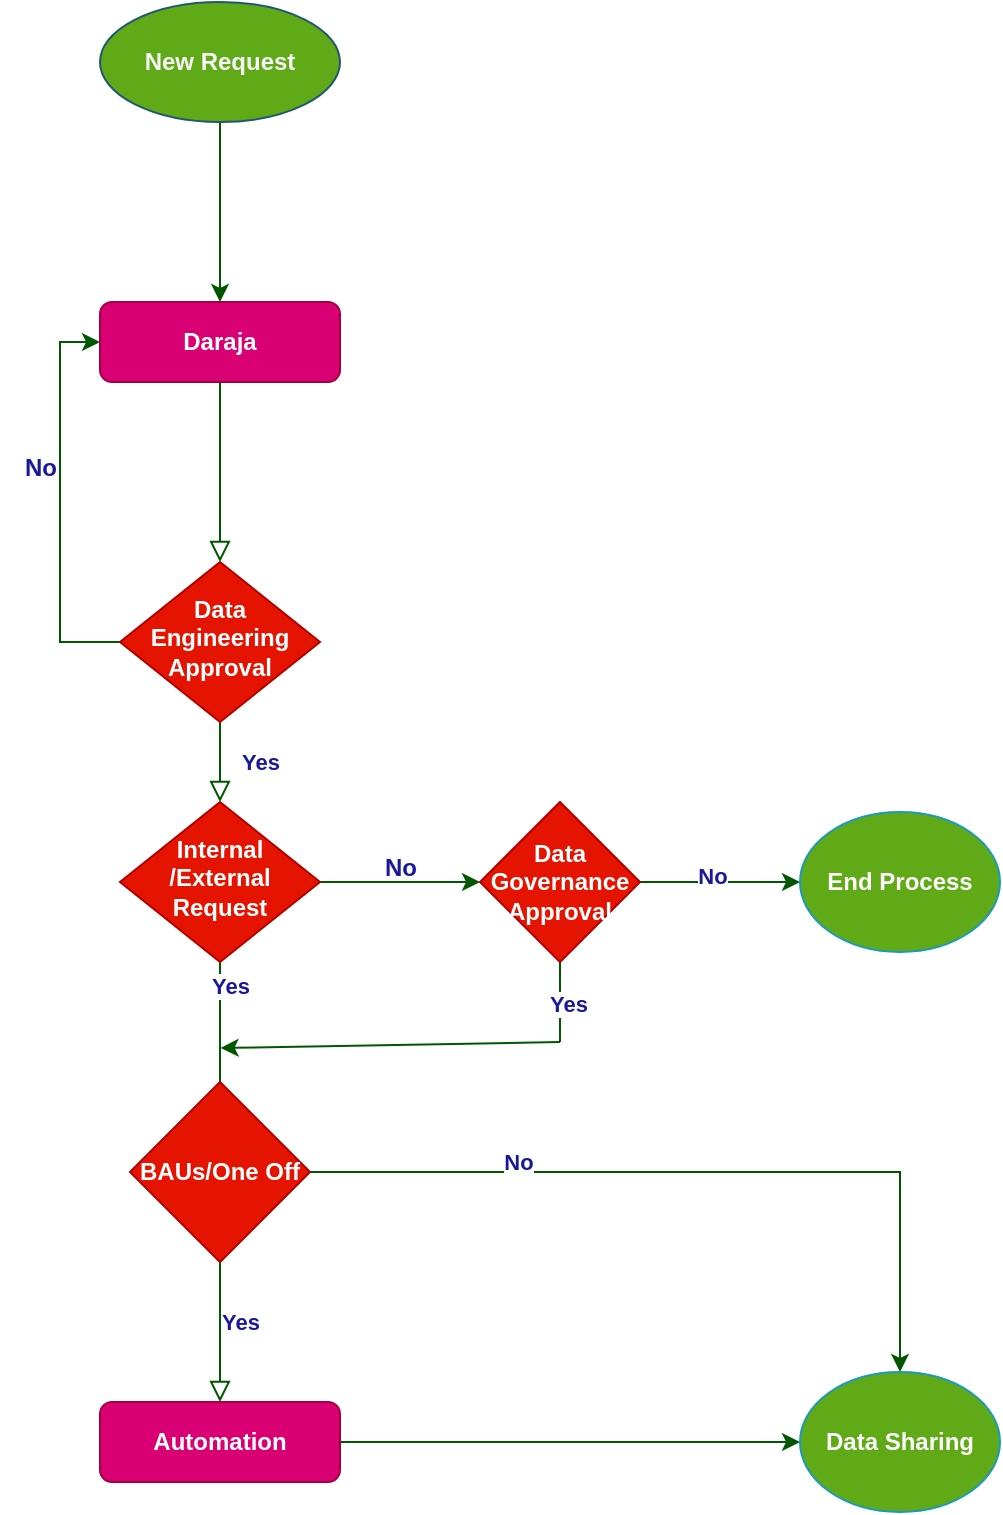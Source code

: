 <mxfile version="24.0.2" type="github">
  <diagram id="C5RBs43oDa-KdzZeNtuy" name="Page-1">
    <mxGraphModel dx="793" dy="1618" grid="1" gridSize="10" guides="1" tooltips="1" connect="1" arrows="1" fold="1" page="1" pageScale="1" pageWidth="827" pageHeight="1169" math="0" shadow="0">
      <root>
        <mxCell id="WIyWlLk6GJQsqaUBKTNV-0" />
        <mxCell id="WIyWlLk6GJQsqaUBKTNV-1" parent="WIyWlLk6GJQsqaUBKTNV-0" />
        <mxCell id="WIyWlLk6GJQsqaUBKTNV-2" value="" style="rounded=0;html=1;jettySize=auto;orthogonalLoop=1;fontSize=11;endArrow=block;endFill=0;endSize=8;strokeWidth=1;shadow=0;labelBackgroundColor=none;edgeStyle=orthogonalEdgeStyle;fillColor=#008a00;strokeColor=#005700;fontStyle=1" parent="WIyWlLk6GJQsqaUBKTNV-1" source="WIyWlLk6GJQsqaUBKTNV-3" target="WIyWlLk6GJQsqaUBKTNV-6" edge="1">
          <mxGeometry relative="1" as="geometry" />
        </mxCell>
        <mxCell id="WIyWlLk6GJQsqaUBKTNV-3" value="Daraja" style="rounded=1;whiteSpace=wrap;html=1;fontSize=12;glass=0;strokeWidth=1;shadow=0;fillColor=#d80073;strokeColor=#A50040;fontStyle=1;fontColor=#ffffff;" parent="WIyWlLk6GJQsqaUBKTNV-1" vertex="1">
          <mxGeometry x="160" y="40" width="120" height="40" as="geometry" />
        </mxCell>
        <mxCell id="WIyWlLk6GJQsqaUBKTNV-4" value="Yes" style="rounded=0;html=1;jettySize=auto;orthogonalLoop=1;fontSize=11;endArrow=block;endFill=0;endSize=8;strokeWidth=1;shadow=0;labelBackgroundColor=none;edgeStyle=orthogonalEdgeStyle;fillColor=#008a00;strokeColor=#005700;fontColor=#1b199a;fontStyle=1" parent="WIyWlLk6GJQsqaUBKTNV-1" source="WIyWlLk6GJQsqaUBKTNV-6" target="WIyWlLk6GJQsqaUBKTNV-10" edge="1">
          <mxGeometry y="20" relative="1" as="geometry">
            <mxPoint as="offset" />
          </mxGeometry>
        </mxCell>
        <mxCell id="ntP3CwPW7mdWMY8AtCwh-8" style="edgeStyle=orthogonalEdgeStyle;rounded=0;orthogonalLoop=1;jettySize=auto;html=1;exitX=0;exitY=0.5;exitDx=0;exitDy=0;entryX=0;entryY=0.5;entryDx=0;entryDy=0;fillColor=#008a00;strokeColor=#005700;" parent="WIyWlLk6GJQsqaUBKTNV-1" source="WIyWlLk6GJQsqaUBKTNV-6" target="WIyWlLk6GJQsqaUBKTNV-3" edge="1">
          <mxGeometry relative="1" as="geometry" />
        </mxCell>
        <mxCell id="WIyWlLk6GJQsqaUBKTNV-6" value="Data Engineering Approval" style="rhombus;whiteSpace=wrap;html=1;shadow=0;fontFamily=Helvetica;fontSize=12;align=center;strokeWidth=1;spacing=6;spacingTop=-4;fillColor=#e51400;strokeColor=#B20000;fontStyle=1;fontColor=#ffffff;" parent="WIyWlLk6GJQsqaUBKTNV-1" vertex="1">
          <mxGeometry x="170" y="170" width="100" height="80" as="geometry" />
        </mxCell>
        <mxCell id="WIyWlLk6GJQsqaUBKTNV-8" value="Yes" style="rounded=0;html=1;jettySize=auto;orthogonalLoop=1;fontSize=11;endArrow=block;endFill=0;endSize=8;strokeWidth=1;shadow=0;labelBackgroundColor=none;edgeStyle=orthogonalEdgeStyle;fillColor=#008a00;strokeColor=#005700;fontColor=#1b199a;fontStyle=1" parent="WIyWlLk6GJQsqaUBKTNV-1" source="WIyWlLk6GJQsqaUBKTNV-10" target="WIyWlLk6GJQsqaUBKTNV-11" edge="1">
          <mxGeometry x="0.636" y="10" relative="1" as="geometry">
            <mxPoint as="offset" />
          </mxGeometry>
        </mxCell>
        <mxCell id="gKt4IAQthAY80cSpaoCK-21" value="Yes" style="edgeLabel;html=1;align=center;verticalAlign=middle;resizable=0;points=[];fontColor=#1b199a;fontStyle=1" vertex="1" connectable="0" parent="WIyWlLk6GJQsqaUBKTNV-8">
          <mxGeometry x="-0.891" y="5" relative="1" as="geometry">
            <mxPoint as="offset" />
          </mxGeometry>
        </mxCell>
        <mxCell id="gKt4IAQthAY80cSpaoCK-0" style="edgeStyle=orthogonalEdgeStyle;rounded=0;orthogonalLoop=1;jettySize=auto;html=1;entryX=0;entryY=0.5;entryDx=0;entryDy=0;fillColor=#008a00;strokeColor=#005700;" edge="1" parent="WIyWlLk6GJQsqaUBKTNV-1" source="WIyWlLk6GJQsqaUBKTNV-10" target="ntP3CwPW7mdWMY8AtCwh-1">
          <mxGeometry relative="1" as="geometry" />
        </mxCell>
        <mxCell id="WIyWlLk6GJQsqaUBKTNV-10" value="Internal /External Request" style="rhombus;whiteSpace=wrap;html=1;shadow=0;fontFamily=Helvetica;fontSize=12;align=center;strokeWidth=1;spacing=6;spacingTop=-4;fillColor=#e51400;strokeColor=#B20000;fontStyle=1;fontColor=#ffffff;" parent="WIyWlLk6GJQsqaUBKTNV-1" vertex="1">
          <mxGeometry x="170" y="290" width="100" height="80" as="geometry" />
        </mxCell>
        <mxCell id="gKt4IAQthAY80cSpaoCK-4" style="edgeStyle=orthogonalEdgeStyle;rounded=0;orthogonalLoop=1;jettySize=auto;html=1;fillColor=#008a00;strokeColor=#005700;entryX=0;entryY=0.5;entryDx=0;entryDy=0;" edge="1" parent="WIyWlLk6GJQsqaUBKTNV-1" source="WIyWlLk6GJQsqaUBKTNV-11" target="gKt4IAQthAY80cSpaoCK-7">
          <mxGeometry relative="1" as="geometry">
            <mxPoint x="460" y="610" as="targetPoint" />
          </mxGeometry>
        </mxCell>
        <mxCell id="WIyWlLk6GJQsqaUBKTNV-11" value="Automation" style="rounded=1;whiteSpace=wrap;html=1;fontSize=12;glass=0;strokeWidth=1;shadow=0;fillColor=#d80073;strokeColor=#A50040;fontStyle=1;fontColor=#ffffff;" parent="WIyWlLk6GJQsqaUBKTNV-1" vertex="1">
          <mxGeometry x="160" y="590" width="120" height="40" as="geometry" />
        </mxCell>
        <mxCell id="gKt4IAQthAY80cSpaoCK-26" style="edgeStyle=orthogonalEdgeStyle;rounded=0;orthogonalLoop=1;jettySize=auto;html=1;entryX=0;entryY=0.5;entryDx=0;entryDy=0;fillColor=#008a00;strokeColor=#005700;" edge="1" parent="WIyWlLk6GJQsqaUBKTNV-1" source="ntP3CwPW7mdWMY8AtCwh-1" target="gKt4IAQthAY80cSpaoCK-25">
          <mxGeometry relative="1" as="geometry" />
        </mxCell>
        <mxCell id="gKt4IAQthAY80cSpaoCK-27" value="No" style="edgeLabel;html=1;align=center;verticalAlign=middle;resizable=0;points=[];fontColor=#1b199a;fontStyle=1" vertex="1" connectable="0" parent="gKt4IAQthAY80cSpaoCK-26">
          <mxGeometry x="-0.108" y="3" relative="1" as="geometry">
            <mxPoint as="offset" />
          </mxGeometry>
        </mxCell>
        <mxCell id="ntP3CwPW7mdWMY8AtCwh-1" value="Data Governance Approval" style="rhombus;whiteSpace=wrap;html=1;fillColor=#e51400;strokeColor=#B20000;fontStyle=1;fontColor=#ffffff;" parent="WIyWlLk6GJQsqaUBKTNV-1" vertex="1">
          <mxGeometry x="350" y="290" width="80" height="80" as="geometry" />
        </mxCell>
        <mxCell id="gKt4IAQthAY80cSpaoCK-5" style="edgeStyle=orthogonalEdgeStyle;rounded=0;orthogonalLoop=1;jettySize=auto;html=1;entryX=0.5;entryY=0;entryDx=0;entryDy=0;fillColor=#008a00;strokeColor=#005700;" edge="1" parent="WIyWlLk6GJQsqaUBKTNV-1" source="ntP3CwPW7mdWMY8AtCwh-5" target="gKt4IAQthAY80cSpaoCK-7">
          <mxGeometry relative="1" as="geometry">
            <mxPoint x="520" y="580" as="targetPoint" />
          </mxGeometry>
        </mxCell>
        <mxCell id="gKt4IAQthAY80cSpaoCK-23" value="No" style="edgeLabel;html=1;align=center;verticalAlign=middle;resizable=0;points=[];fontColor=#1b199a;fontStyle=1" vertex="1" connectable="0" parent="gKt4IAQthAY80cSpaoCK-5">
          <mxGeometry x="-0.502" y="-1" relative="1" as="geometry">
            <mxPoint x="5" y="-6" as="offset" />
          </mxGeometry>
        </mxCell>
        <mxCell id="ntP3CwPW7mdWMY8AtCwh-5" value="BAUs/One Off" style="rhombus;whiteSpace=wrap;html=1;fillColor=#e51400;strokeColor=#B20000;fontStyle=1;fontColor=#ffffff;" parent="WIyWlLk6GJQsqaUBKTNV-1" vertex="1">
          <mxGeometry x="175" y="430" width="90" height="90" as="geometry" />
        </mxCell>
        <mxCell id="ntP3CwPW7mdWMY8AtCwh-9" value="No" style="text;html=1;align=center;verticalAlign=middle;resizable=0;points=[];autosize=1;strokeColor=none;fillColor=none;fontColor=#1b199a;fontStyle=1" parent="WIyWlLk6GJQsqaUBKTNV-1" vertex="1">
          <mxGeometry x="110" y="108" width="40" height="30" as="geometry" />
        </mxCell>
        <mxCell id="gKt4IAQthAY80cSpaoCK-7" value="Data Sharing" style="ellipse;whiteSpace=wrap;html=1;fillColor=#60a917;fontColor=#ffffff;strokeColor=#1b9bbb;fontStyle=1" vertex="1" parent="WIyWlLk6GJQsqaUBKTNV-1">
          <mxGeometry x="510" y="575" width="100" height="70" as="geometry" />
        </mxCell>
        <mxCell id="gKt4IAQthAY80cSpaoCK-10" style="edgeStyle=orthogonalEdgeStyle;rounded=0;orthogonalLoop=1;jettySize=auto;html=1;strokeColor=#005700;fillColor=#008a00;" edge="1" parent="WIyWlLk6GJQsqaUBKTNV-1" source="gKt4IAQthAY80cSpaoCK-9" target="WIyWlLk6GJQsqaUBKTNV-3">
          <mxGeometry relative="1" as="geometry" />
        </mxCell>
        <mxCell id="gKt4IAQthAY80cSpaoCK-9" value="New Request" style="ellipse;whiteSpace=wrap;html=1;fillColor=#60a917;fontStyle=1;fontColor=#f7f7f7;strokeColor=#225772;" vertex="1" parent="WIyWlLk6GJQsqaUBKTNV-1">
          <mxGeometry x="160" y="-110" width="120" height="60" as="geometry" />
        </mxCell>
        <mxCell id="gKt4IAQthAY80cSpaoCK-16" value="" style="endArrow=none;html=1;rounded=0;fillColor=#008a00;strokeColor=#005700;" edge="1" parent="WIyWlLk6GJQsqaUBKTNV-1">
          <mxGeometry width="50" height="50" relative="1" as="geometry">
            <mxPoint x="390" y="410" as="sourcePoint" />
            <mxPoint x="390" y="370" as="targetPoint" />
          </mxGeometry>
        </mxCell>
        <mxCell id="gKt4IAQthAY80cSpaoCK-20" value="Yes" style="edgeLabel;html=1;align=center;verticalAlign=middle;resizable=0;points=[];fontColor=#1b199a;fontStyle=1" vertex="1" connectable="0" parent="gKt4IAQthAY80cSpaoCK-16">
          <mxGeometry x="-0.05" y="-4" relative="1" as="geometry">
            <mxPoint as="offset" />
          </mxGeometry>
        </mxCell>
        <mxCell id="gKt4IAQthAY80cSpaoCK-17" value="" style="endArrow=classic;html=1;rounded=0;entryX=0.258;entryY=1.167;entryDx=0;entryDy=0;entryPerimeter=0;fillColor=#008a00;strokeColor=#005700;" edge="1" parent="WIyWlLk6GJQsqaUBKTNV-1">
          <mxGeometry width="50" height="50" relative="1" as="geometry">
            <mxPoint x="390" y="410" as="sourcePoint" />
            <mxPoint x="220.32" y="413.01" as="targetPoint" />
          </mxGeometry>
        </mxCell>
        <mxCell id="gKt4IAQthAY80cSpaoCK-24" value="No" style="text;html=1;align=center;verticalAlign=middle;resizable=0;points=[];autosize=1;strokeColor=none;fillColor=none;fontColor=#1b199a;fontStyle=1" vertex="1" parent="WIyWlLk6GJQsqaUBKTNV-1">
          <mxGeometry x="290" y="308" width="40" height="30" as="geometry" />
        </mxCell>
        <mxCell id="gKt4IAQthAY80cSpaoCK-25" value="End Process" style="ellipse;whiteSpace=wrap;html=1;fillColor=#60a917;fontColor=#ffffff;strokeColor=#1b9bbb;fontStyle=1" vertex="1" parent="WIyWlLk6GJQsqaUBKTNV-1">
          <mxGeometry x="510" y="295" width="100" height="70" as="geometry" />
        </mxCell>
      </root>
    </mxGraphModel>
  </diagram>
</mxfile>
